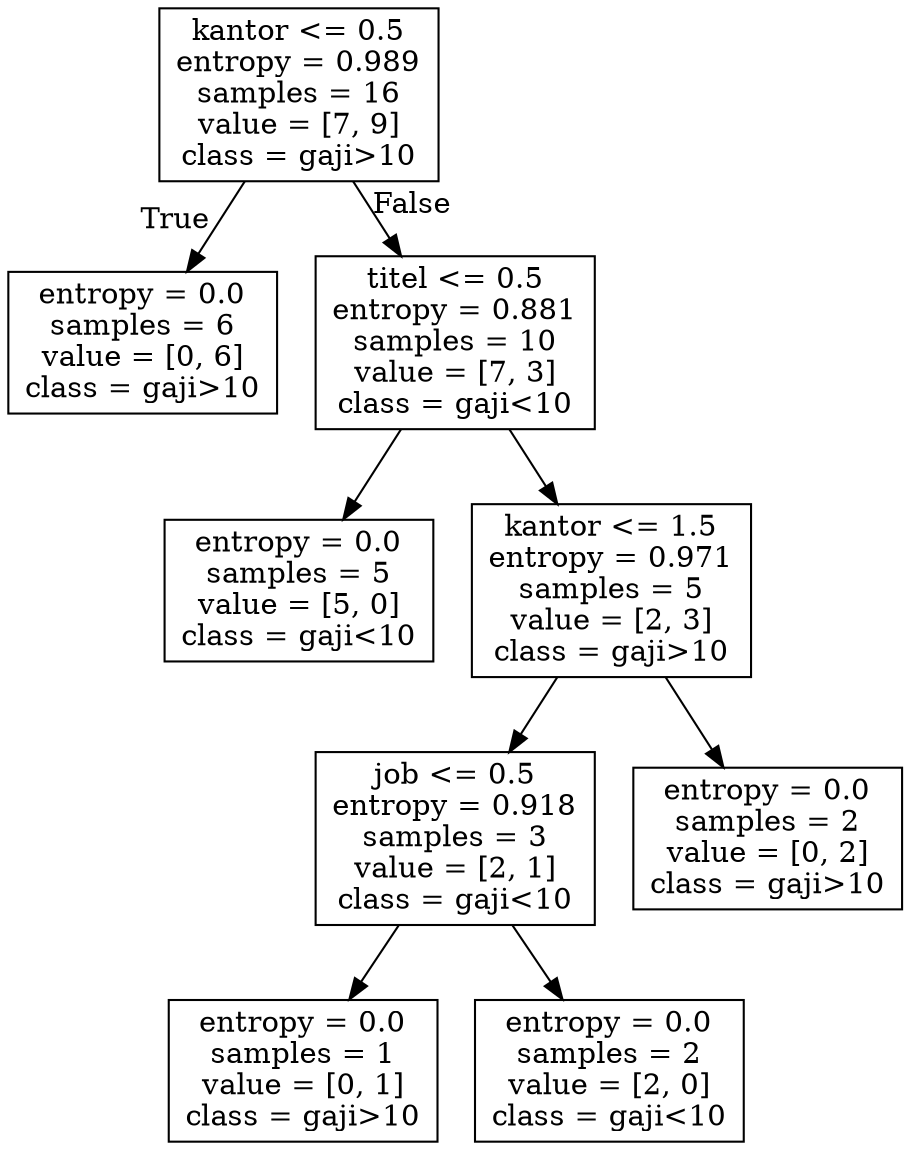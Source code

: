 digraph Tree {
node [shape=box] ;
0 [label="kantor <= 0.5\nentropy = 0.989\nsamples = 16\nvalue = [7, 9]\nclass = gaji>10"] ;
1 [label="entropy = 0.0\nsamples = 6\nvalue = [0, 6]\nclass = gaji>10"] ;
0 -> 1 [labeldistance=2.5, labelangle=45, headlabel="True"] ;
2 [label="titel <= 0.5\nentropy = 0.881\nsamples = 10\nvalue = [7, 3]\nclass = gaji<10"] ;
0 -> 2 [labeldistance=2.5, labelangle=-45, headlabel="False"] ;
3 [label="entropy = 0.0\nsamples = 5\nvalue = [5, 0]\nclass = gaji<10"] ;
2 -> 3 ;
4 [label="kantor <= 1.5\nentropy = 0.971\nsamples = 5\nvalue = [2, 3]\nclass = gaji>10"] ;
2 -> 4 ;
5 [label="job <= 0.5\nentropy = 0.918\nsamples = 3\nvalue = [2, 1]\nclass = gaji<10"] ;
4 -> 5 ;
6 [label="entropy = 0.0\nsamples = 1\nvalue = [0, 1]\nclass = gaji>10"] ;
5 -> 6 ;
7 [label="entropy = 0.0\nsamples = 2\nvalue = [2, 0]\nclass = gaji<10"] ;
5 -> 7 ;
8 [label="entropy = 0.0\nsamples = 2\nvalue = [0, 2]\nclass = gaji>10"] ;
4 -> 8 ;
}